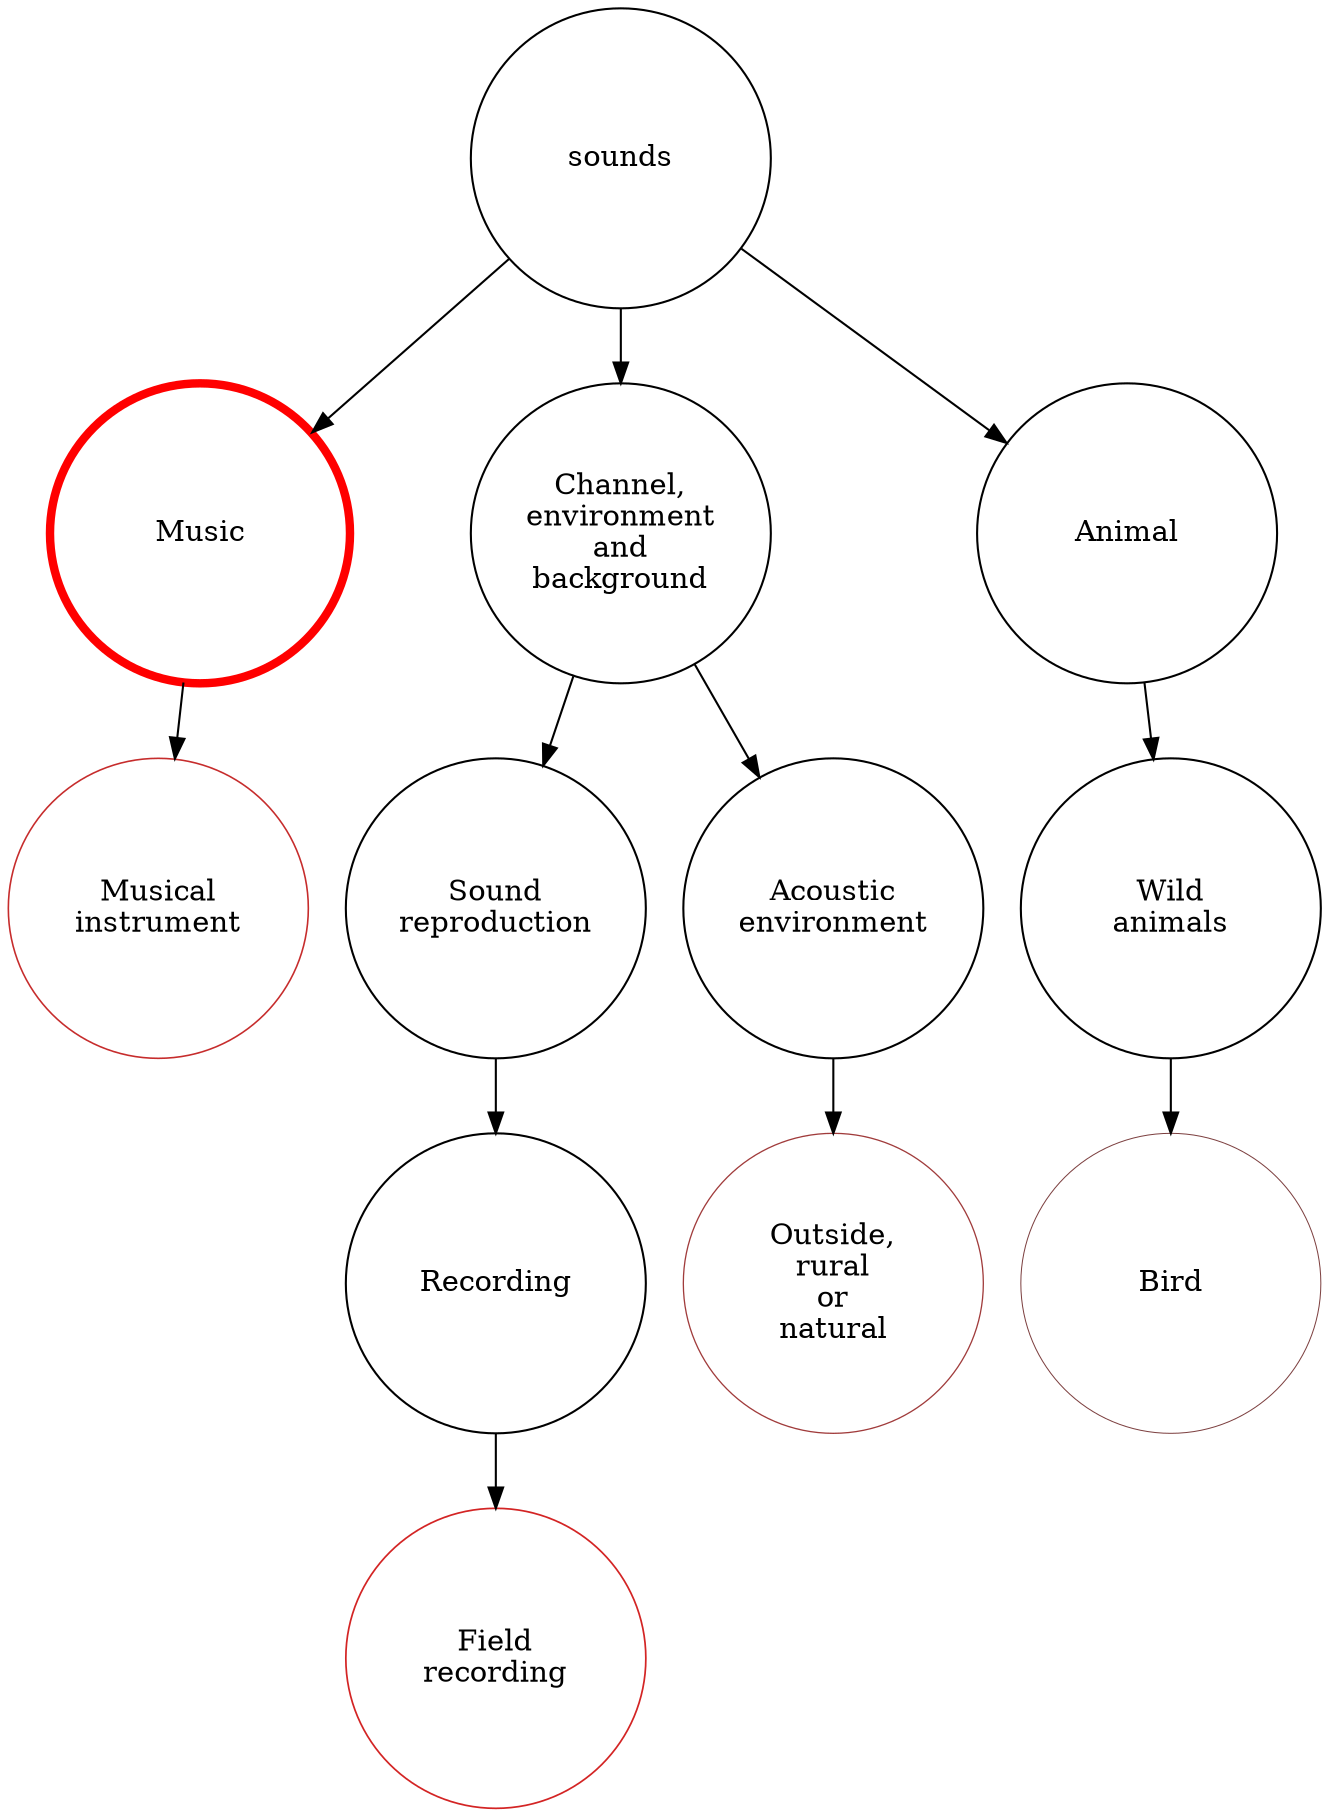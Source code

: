 digraph "测试图片" {
	Music [color="0.000 4.043000 4.043000" height=2 penwidth=4.043000 shape=circle width=2]
	"Field
recording" [color="0.000 0.828000 0.828000" height=2 penwidth=0.828000 shape=circle width=2]
	"Musical
instrument" [color="0.000 0.774000 0.774000" height=2 penwidth=0.774000 shape=circle width=2]
	"Outside,
rural
or
natural" [color="0.000 0.627000 0.627000" height=2 penwidth=0.627000 shape=circle width=2]
	Bird [color="0.000 0.485000 0.485000" height=2 penwidth=0.485000 shape=circle width=2]
	Music [height=2 shape=circle width=2]
	sounds [height=2 shape=circle width=2]
	sounds -> Music
	"Field
recording" [height=2 shape=circle width=2]
	Recording [height=2 shape=circle width=2]
	Recording -> "Field
recording"
	Recording [height=2 shape=circle width=2]
	"Sound
reproduction" [height=2 shape=circle width=2]
	"Sound
reproduction" -> Recording
	"Sound
reproduction" [height=2 shape=circle width=2]
	"Channel,
environment
and
background" [height=2 shape=circle width=2]
	"Channel,
environment
and
background" -> "Sound
reproduction"
	"Channel,
environment
and
background" [height=2 shape=circle width=2]
	sounds [height=2 shape=circle width=2]
	sounds -> "Channel,
environment
and
background"
	"Musical
instrument" [height=2 shape=circle width=2]
	Music [height=2 shape=circle width=2]
	Music -> "Musical
instrument"
	"Outside,
rural
or
natural" [height=2 shape=circle width=2]
	"Acoustic
environment" [height=2 shape=circle width=2]
	"Acoustic
environment" -> "Outside,
rural
or
natural"
	"Acoustic
environment" [height=2 shape=circle width=2]
	"Channel,
environment
and
background" [height=2 shape=circle width=2]
	"Channel,
environment
and
background" -> "Acoustic
environment"
	Bird [height=2 shape=circle width=2]
	"Wild
animals" [height=2 shape=circle width=2]
	"Wild
animals" -> Bird
	"Wild
animals" [height=2 shape=circle width=2]
	Animal [height=2 shape=circle width=2]
	Animal -> "Wild
animals"
	Animal [height=2 shape=circle width=2]
	sounds [height=2 shape=circle width=2]
	sounds -> Animal
}

